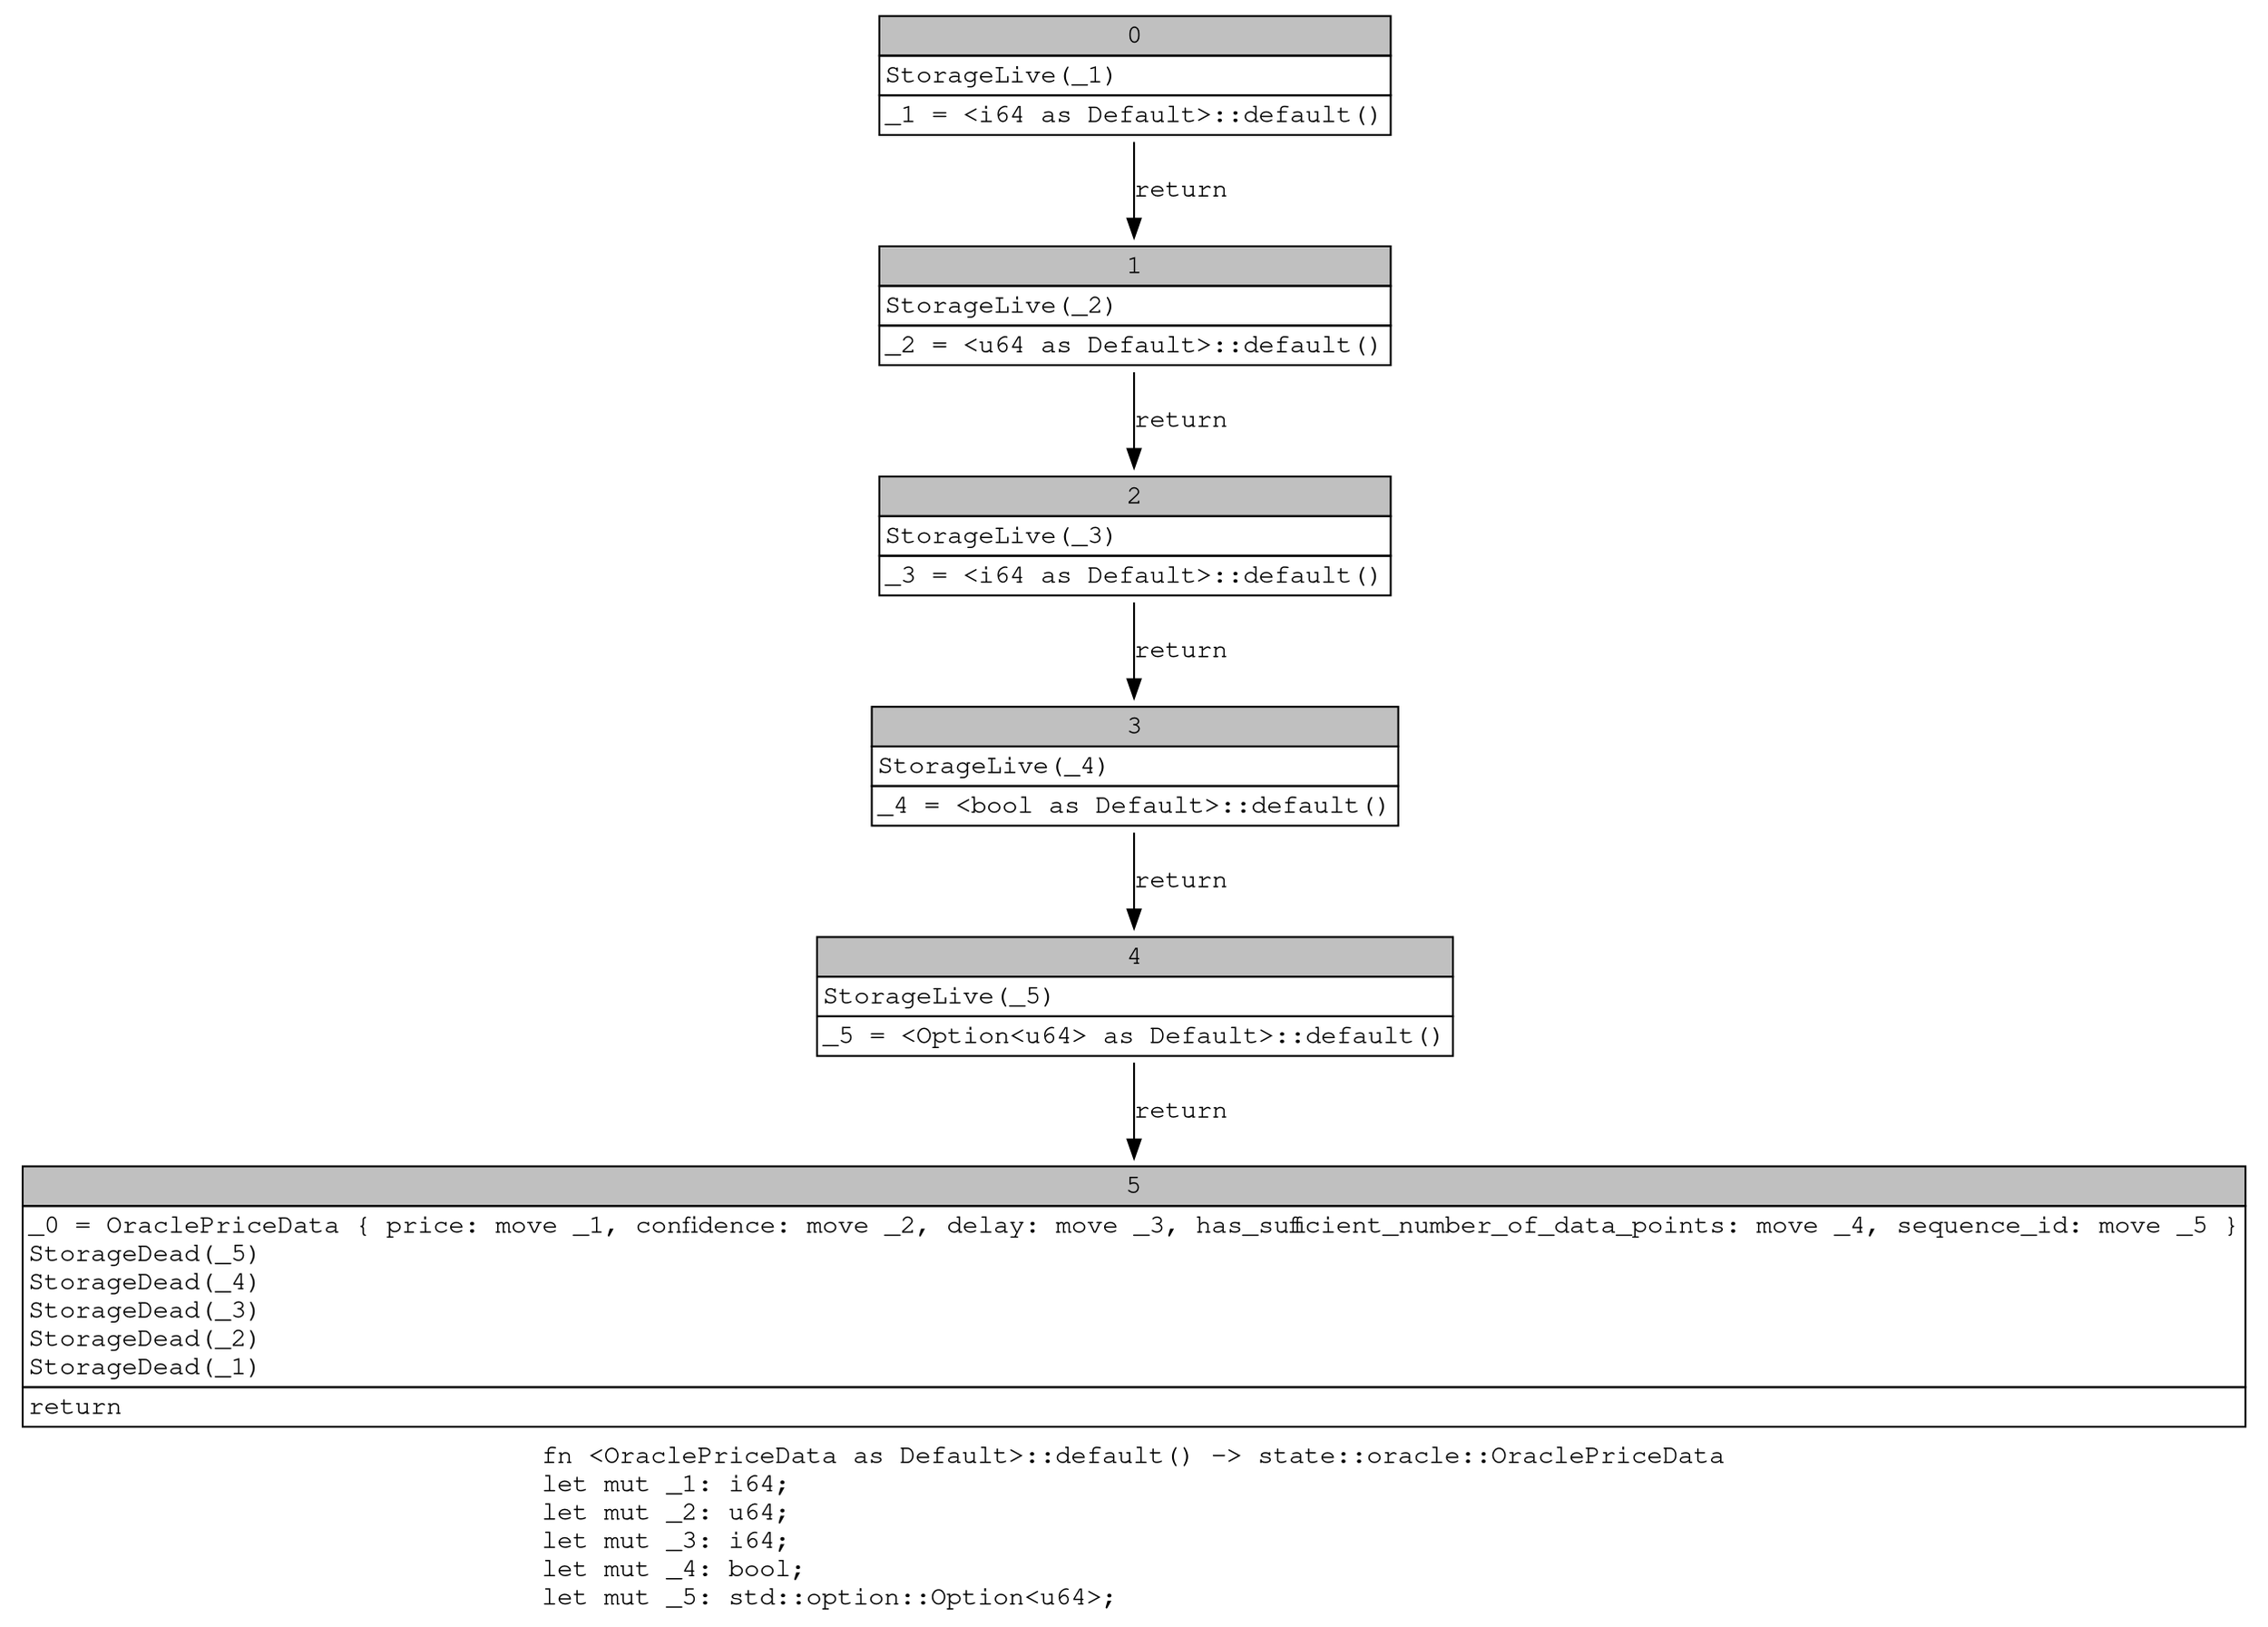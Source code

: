 digraph Mir_0_16765 {
    graph [fontname="Courier, monospace"];
    node [fontname="Courier, monospace"];
    edge [fontname="Courier, monospace"];
    label=<fn &lt;OraclePriceData as Default&gt;::default() -&gt; state::oracle::OraclePriceData<br align="left"/>let mut _1: i64;<br align="left"/>let mut _2: u64;<br align="left"/>let mut _3: i64;<br align="left"/>let mut _4: bool;<br align="left"/>let mut _5: std::option::Option&lt;u64&gt;;<br align="left"/>>;
    bb0__0_16765 [shape="none", label=<<table border="0" cellborder="1" cellspacing="0"><tr><td bgcolor="gray" align="center" colspan="1">0</td></tr><tr><td align="left" balign="left">StorageLive(_1)<br/></td></tr><tr><td align="left">_1 = &lt;i64 as Default&gt;::default()</td></tr></table>>];
    bb1__0_16765 [shape="none", label=<<table border="0" cellborder="1" cellspacing="0"><tr><td bgcolor="gray" align="center" colspan="1">1</td></tr><tr><td align="left" balign="left">StorageLive(_2)<br/></td></tr><tr><td align="left">_2 = &lt;u64 as Default&gt;::default()</td></tr></table>>];
    bb2__0_16765 [shape="none", label=<<table border="0" cellborder="1" cellspacing="0"><tr><td bgcolor="gray" align="center" colspan="1">2</td></tr><tr><td align="left" balign="left">StorageLive(_3)<br/></td></tr><tr><td align="left">_3 = &lt;i64 as Default&gt;::default()</td></tr></table>>];
    bb3__0_16765 [shape="none", label=<<table border="0" cellborder="1" cellspacing="0"><tr><td bgcolor="gray" align="center" colspan="1">3</td></tr><tr><td align="left" balign="left">StorageLive(_4)<br/></td></tr><tr><td align="left">_4 = &lt;bool as Default&gt;::default()</td></tr></table>>];
    bb4__0_16765 [shape="none", label=<<table border="0" cellborder="1" cellspacing="0"><tr><td bgcolor="gray" align="center" colspan="1">4</td></tr><tr><td align="left" balign="left">StorageLive(_5)<br/></td></tr><tr><td align="left">_5 = &lt;Option&lt;u64&gt; as Default&gt;::default()</td></tr></table>>];
    bb5__0_16765 [shape="none", label=<<table border="0" cellborder="1" cellspacing="0"><tr><td bgcolor="gray" align="center" colspan="1">5</td></tr><tr><td align="left" balign="left">_0 = OraclePriceData { price: move _1, confidence: move _2, delay: move _3, has_sufficient_number_of_data_points: move _4, sequence_id: move _5 }<br/>StorageDead(_5)<br/>StorageDead(_4)<br/>StorageDead(_3)<br/>StorageDead(_2)<br/>StorageDead(_1)<br/></td></tr><tr><td align="left">return</td></tr></table>>];
    bb0__0_16765 -> bb1__0_16765 [label="return"];
    bb1__0_16765 -> bb2__0_16765 [label="return"];
    bb2__0_16765 -> bb3__0_16765 [label="return"];
    bb3__0_16765 -> bb4__0_16765 [label="return"];
    bb4__0_16765 -> bb5__0_16765 [label="return"];
}
